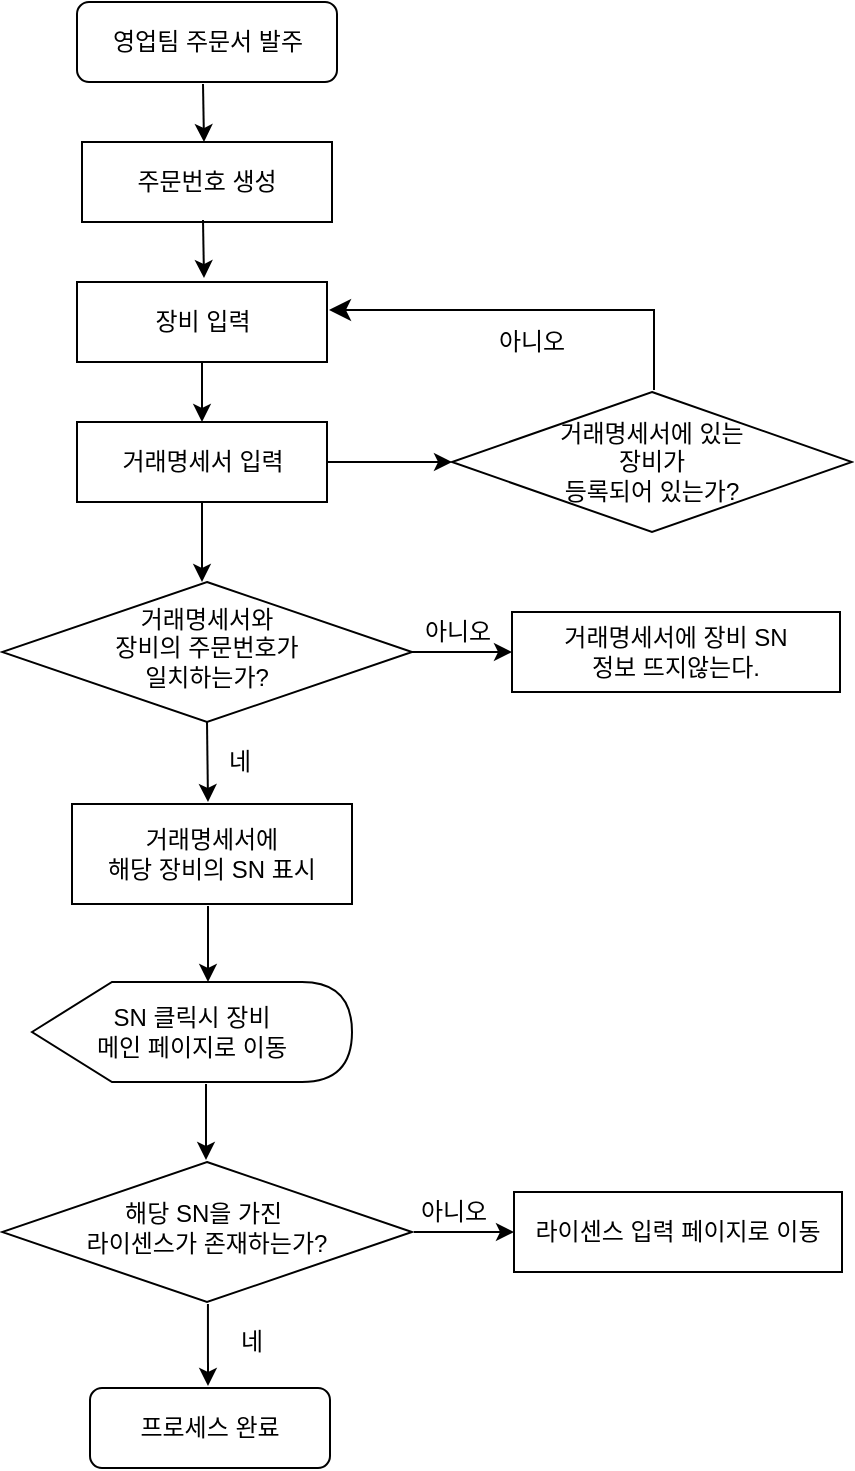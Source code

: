 <mxfile version="22.0.4" type="github">
  <diagram id="C5RBs43oDa-KdzZeNtuy" name="Page-1">
    <mxGraphModel dx="950" dy="950" grid="1" gridSize="10" guides="1" tooltips="1" connect="1" arrows="1" fold="1" page="1" pageScale="1" pageWidth="827" pageHeight="1169" math="0" shadow="0">
      <root>
        <mxCell id="WIyWlLk6GJQsqaUBKTNV-0" />
        <mxCell id="WIyWlLk6GJQsqaUBKTNV-1" parent="WIyWlLk6GJQsqaUBKTNV-0" />
        <mxCell id="WIyWlLk6GJQsqaUBKTNV-3" value="영업팀 주문서 발주" style="rounded=1;whiteSpace=wrap;html=1;fontSize=12;glass=0;strokeWidth=1;shadow=0;" parent="WIyWlLk6GJQsqaUBKTNV-1" vertex="1">
          <mxGeometry x="152.5" y="30" width="130" height="40" as="geometry" />
        </mxCell>
        <mxCell id="WIyWlLk6GJQsqaUBKTNV-11" value="프로세스 완료" style="rounded=1;whiteSpace=wrap;html=1;fontSize=12;glass=0;strokeWidth=1;shadow=0;" parent="WIyWlLk6GJQsqaUBKTNV-1" vertex="1">
          <mxGeometry x="159" y="723" width="120" height="40" as="geometry" />
        </mxCell>
        <mxCell id="WIyWlLk6GJQsqaUBKTNV-12" value="거래명세서에 &lt;br&gt;해당 장비의 SN 표시" style="rounded=1;whiteSpace=wrap;html=1;fontSize=12;glass=0;strokeWidth=1;shadow=0;arcSize=0;" parent="WIyWlLk6GJQsqaUBKTNV-1" vertex="1">
          <mxGeometry x="150" y="431" width="140" height="50" as="geometry" />
        </mxCell>
        <mxCell id="qs7HbI76NU4g606yzsqf-4" value="거래명세서와 &lt;br&gt;장비의 주문번호가 &lt;br&gt;일치하는가?" style="rhombus;whiteSpace=wrap;html=1;shadow=0;fontFamily=Helvetica;fontSize=12;align=center;strokeWidth=1;spacing=6;spacingTop=-4;" vertex="1" parent="WIyWlLk6GJQsqaUBKTNV-1">
          <mxGeometry x="115" y="320" width="205" height="70" as="geometry" />
        </mxCell>
        <mxCell id="qs7HbI76NU4g606yzsqf-10" value="주문번호 생성" style="rounded=0;whiteSpace=wrap;html=1;" vertex="1" parent="WIyWlLk6GJQsqaUBKTNV-1">
          <mxGeometry x="155" y="100" width="125" height="40" as="geometry" />
        </mxCell>
        <mxCell id="qs7HbI76NU4g606yzsqf-12" value="거래명세서 입력" style="rounded=0;whiteSpace=wrap;html=1;" vertex="1" parent="WIyWlLk6GJQsqaUBKTNV-1">
          <mxGeometry x="152.5" y="240" width="125" height="40" as="geometry" />
        </mxCell>
        <mxCell id="qs7HbI76NU4g606yzsqf-19" value="" style="edgeStyle=orthogonalEdgeStyle;rounded=0;orthogonalLoop=1;jettySize=auto;html=1;" edge="1" parent="WIyWlLk6GJQsqaUBKTNV-1">
          <mxGeometry relative="1" as="geometry">
            <mxPoint x="215.5" y="71" as="sourcePoint" />
            <mxPoint x="216" y="100" as="targetPoint" />
          </mxGeometry>
        </mxCell>
        <mxCell id="qs7HbI76NU4g606yzsqf-25" value="거래명세서에 장비 SN &lt;br&gt;정보 뜨지않는다." style="rounded=0;whiteSpace=wrap;html=1;" vertex="1" parent="WIyWlLk6GJQsqaUBKTNV-1">
          <mxGeometry x="370" y="335" width="164" height="40" as="geometry" />
        </mxCell>
        <mxCell id="qs7HbI76NU4g606yzsqf-26" value="" style="endArrow=classic;html=1;rounded=0;exitX=0.5;exitY=1;exitDx=0;exitDy=0;" edge="1" parent="WIyWlLk6GJQsqaUBKTNV-1" source="qs7HbI76NU4g606yzsqf-4">
          <mxGeometry width="50" height="50" relative="1" as="geometry">
            <mxPoint x="190" y="460" as="sourcePoint" />
            <mxPoint x="218" y="430" as="targetPoint" />
          </mxGeometry>
        </mxCell>
        <mxCell id="qs7HbI76NU4g606yzsqf-29" value="" style="edgeStyle=orthogonalEdgeStyle;rounded=0;orthogonalLoop=1;jettySize=auto;html=1;" edge="1" parent="WIyWlLk6GJQsqaUBKTNV-1">
          <mxGeometry relative="1" as="geometry">
            <mxPoint x="215.5" y="139" as="sourcePoint" />
            <mxPoint x="216" y="168" as="targetPoint" />
          </mxGeometry>
        </mxCell>
        <mxCell id="qs7HbI76NU4g606yzsqf-30" value="장비 입력" style="rounded=0;whiteSpace=wrap;html=1;" vertex="1" parent="WIyWlLk6GJQsqaUBKTNV-1">
          <mxGeometry x="152.5" y="170" width="125" height="40" as="geometry" />
        </mxCell>
        <mxCell id="qs7HbI76NU4g606yzsqf-34" value="" style="endArrow=classic;html=1;rounded=0;exitX=0.5;exitY=1;exitDx=0;exitDy=0;" edge="1" parent="WIyWlLk6GJQsqaUBKTNV-1" source="qs7HbI76NU4g606yzsqf-30">
          <mxGeometry width="50" height="50" relative="1" as="geometry">
            <mxPoint x="200" y="260" as="sourcePoint" />
            <mxPoint x="215" y="240" as="targetPoint" />
          </mxGeometry>
        </mxCell>
        <mxCell id="qs7HbI76NU4g606yzsqf-36" value="" style="endArrow=classic;html=1;rounded=0;exitX=0.5;exitY=1;exitDx=0;exitDy=0;" edge="1" parent="WIyWlLk6GJQsqaUBKTNV-1" source="qs7HbI76NU4g606yzsqf-12">
          <mxGeometry width="50" height="50" relative="1" as="geometry">
            <mxPoint x="220" y="330" as="sourcePoint" />
            <mxPoint x="215" y="320" as="targetPoint" />
          </mxGeometry>
        </mxCell>
        <mxCell id="qs7HbI76NU4g606yzsqf-38" value="" style="endArrow=classic;html=1;rounded=0;exitX=1;exitY=0.5;exitDx=0;exitDy=0;entryX=0;entryY=0.5;entryDx=0;entryDy=0;" edge="1" parent="WIyWlLk6GJQsqaUBKTNV-1" source="qs7HbI76NU4g606yzsqf-4" target="qs7HbI76NU4g606yzsqf-25">
          <mxGeometry width="50" height="50" relative="1" as="geometry">
            <mxPoint x="350" y="370" as="sourcePoint" />
            <mxPoint x="400" y="320" as="targetPoint" />
          </mxGeometry>
        </mxCell>
        <UserObject label="아니오" placeholders="1" name="Variable" id="qs7HbI76NU4g606yzsqf-51">
          <mxCell style="text;html=1;strokeColor=none;fillColor=none;align=center;verticalAlign=middle;whiteSpace=wrap;overflow=hidden;" vertex="1" parent="WIyWlLk6GJQsqaUBKTNV-1">
            <mxGeometry x="303" y="335" width="80" height="20" as="geometry" />
          </mxCell>
        </UserObject>
        <UserObject label="네" placeholders="1" name="Variable" id="qs7HbI76NU4g606yzsqf-52">
          <mxCell style="text;html=1;strokeColor=none;fillColor=none;align=center;verticalAlign=middle;whiteSpace=wrap;overflow=hidden;" vertex="1" parent="WIyWlLk6GJQsqaUBKTNV-1">
            <mxGeometry x="194" y="400" width="80" height="20" as="geometry" />
          </mxCell>
        </UserObject>
        <mxCell id="qs7HbI76NU4g606yzsqf-53" value="" style="endArrow=classic;html=1;rounded=0;" edge="1" parent="WIyWlLk6GJQsqaUBKTNV-1">
          <mxGeometry width="50" height="50" relative="1" as="geometry">
            <mxPoint x="218" y="482" as="sourcePoint" />
            <mxPoint x="218" y="520" as="targetPoint" />
          </mxGeometry>
        </mxCell>
        <mxCell id="qs7HbI76NU4g606yzsqf-56" value="SN 클릭시 장비 &lt;br&gt;메인 페이지로 이동" style="shape=display;whiteSpace=wrap;html=1;" vertex="1" parent="WIyWlLk6GJQsqaUBKTNV-1">
          <mxGeometry x="130" y="520" width="160" height="50" as="geometry" />
        </mxCell>
        <mxCell id="qs7HbI76NU4g606yzsqf-57" value="해당 SN을 가진&amp;nbsp;&lt;br&gt;라이센스가 존재하는가?" style="rhombus;whiteSpace=wrap;html=1;shadow=0;fontFamily=Helvetica;fontSize=12;align=center;strokeWidth=1;spacing=6;spacingTop=-4;" vertex="1" parent="WIyWlLk6GJQsqaUBKTNV-1">
          <mxGeometry x="115" y="610" width="205" height="70" as="geometry" />
        </mxCell>
        <mxCell id="qs7HbI76NU4g606yzsqf-60" value="" style="endArrow=classic;html=1;rounded=0;" edge="1" parent="WIyWlLk6GJQsqaUBKTNV-1">
          <mxGeometry width="50" height="50" relative="1" as="geometry">
            <mxPoint x="217" y="571" as="sourcePoint" />
            <mxPoint x="217" y="609" as="targetPoint" />
          </mxGeometry>
        </mxCell>
        <mxCell id="qs7HbI76NU4g606yzsqf-61" value="라이센스 입력 페이지로 이동" style="rounded=0;whiteSpace=wrap;html=1;" vertex="1" parent="WIyWlLk6GJQsqaUBKTNV-1">
          <mxGeometry x="371" y="625" width="164" height="40" as="geometry" />
        </mxCell>
        <mxCell id="qs7HbI76NU4g606yzsqf-62" value="" style="endArrow=classic;html=1;rounded=0;exitX=1;exitY=0.5;exitDx=0;exitDy=0;entryX=0;entryY=0.5;entryDx=0;entryDy=0;" edge="1" parent="WIyWlLk6GJQsqaUBKTNV-1" target="qs7HbI76NU4g606yzsqf-61">
          <mxGeometry width="50" height="50" relative="1" as="geometry">
            <mxPoint x="321" y="645" as="sourcePoint" />
            <mxPoint x="401" y="610" as="targetPoint" />
          </mxGeometry>
        </mxCell>
        <UserObject label="아니오" placeholders="1" name="Variable" id="qs7HbI76NU4g606yzsqf-63">
          <mxCell style="text;html=1;strokeColor=none;fillColor=none;align=center;verticalAlign=middle;whiteSpace=wrap;overflow=hidden;" vertex="1" parent="WIyWlLk6GJQsqaUBKTNV-1">
            <mxGeometry x="301" y="625" width="80" height="20" as="geometry" />
          </mxCell>
        </UserObject>
        <mxCell id="qs7HbI76NU4g606yzsqf-64" value="" style="endArrow=classic;html=1;rounded=0;exitX=0.473;exitY=0.986;exitDx=0;exitDy=0;exitPerimeter=0;" edge="1" parent="WIyWlLk6GJQsqaUBKTNV-1">
          <mxGeometry width="50" height="50" relative="1" as="geometry">
            <mxPoint x="217.965" y="681.02" as="sourcePoint" />
            <mxPoint x="218" y="722" as="targetPoint" />
          </mxGeometry>
        </mxCell>
        <UserObject label="네" placeholders="1" name="Variable" id="qs7HbI76NU4g606yzsqf-65">
          <mxCell style="text;html=1;strokeColor=none;fillColor=none;align=center;verticalAlign=middle;whiteSpace=wrap;overflow=hidden;" vertex="1" parent="WIyWlLk6GJQsqaUBKTNV-1">
            <mxGeometry x="200" y="690" width="80" height="20" as="geometry" />
          </mxCell>
        </UserObject>
        <mxCell id="qs7HbI76NU4g606yzsqf-67" value="" style="endArrow=classic;html=1;rounded=0;exitX=1;exitY=0.5;exitDx=0;exitDy=0;entryX=0;entryY=0.5;entryDx=0;entryDy=0;" edge="1" parent="WIyWlLk6GJQsqaUBKTNV-1" source="qs7HbI76NU4g606yzsqf-12" target="qs7HbI76NU4g606yzsqf-68">
          <mxGeometry width="50" height="50" relative="1" as="geometry">
            <mxPoint x="290" y="280" as="sourcePoint" />
            <mxPoint x="320" y="260" as="targetPoint" />
          </mxGeometry>
        </mxCell>
        <mxCell id="qs7HbI76NU4g606yzsqf-68" value="거래명세서에 있는 &lt;br&gt;장비가 &lt;br&gt;등록되어 있는가?" style="rhombus;whiteSpace=wrap;html=1;" vertex="1" parent="WIyWlLk6GJQsqaUBKTNV-1">
          <mxGeometry x="340" y="225" width="200" height="70" as="geometry" />
        </mxCell>
        <mxCell id="qs7HbI76NU4g606yzsqf-71" value="" style="edgeStyle=segmentEdgeStyle;endArrow=classic;html=1;curved=0;rounded=0;endSize=8;startSize=8;entryX=1;entryY=0.25;entryDx=0;entryDy=0;" edge="1" parent="WIyWlLk6GJQsqaUBKTNV-1">
          <mxGeometry width="50" height="50" relative="1" as="geometry">
            <mxPoint x="441" y="224" as="sourcePoint" />
            <mxPoint x="278.5" y="184" as="targetPoint" />
            <Array as="points">
              <mxPoint x="441" y="184" />
            </Array>
          </mxGeometry>
        </mxCell>
        <UserObject label="아니오" placeholders="1" name="Variable" id="qs7HbI76NU4g606yzsqf-72">
          <mxCell style="text;html=1;strokeColor=none;fillColor=none;align=center;verticalAlign=middle;whiteSpace=wrap;overflow=hidden;" vertex="1" parent="WIyWlLk6GJQsqaUBKTNV-1">
            <mxGeometry x="340" y="190" width="80" height="20" as="geometry" />
          </mxCell>
        </UserObject>
      </root>
    </mxGraphModel>
  </diagram>
</mxfile>
